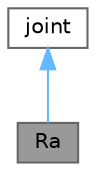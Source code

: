 digraph "Ra"
{
 // LATEX_PDF_SIZE
  bgcolor="transparent";
  edge [fontname=Helvetica,fontsize=10,labelfontname=Helvetica,labelfontsize=10];
  node [fontname=Helvetica,fontsize=10,shape=box,height=0.2,width=0.4];
  Node1 [id="Node000001",label="Ra",height=0.2,width=0.4,color="gray40", fillcolor="grey60", style="filled", fontcolor="black",tooltip="Revolute joint for rotation about the specified arbitrary axis."];
  Node2 -> Node1 [id="edge1_Node000001_Node000002",dir="back",color="steelblue1",style="solid",tooltip=" "];
  Node2 [id="Node000002",label="joint",height=0.2,width=0.4,color="gray40", fillcolor="white", style="filled",URL="$classFoam_1_1RBD_1_1joint.html",tooltip="Abstract base-class for all rigid-body joints."];
}
